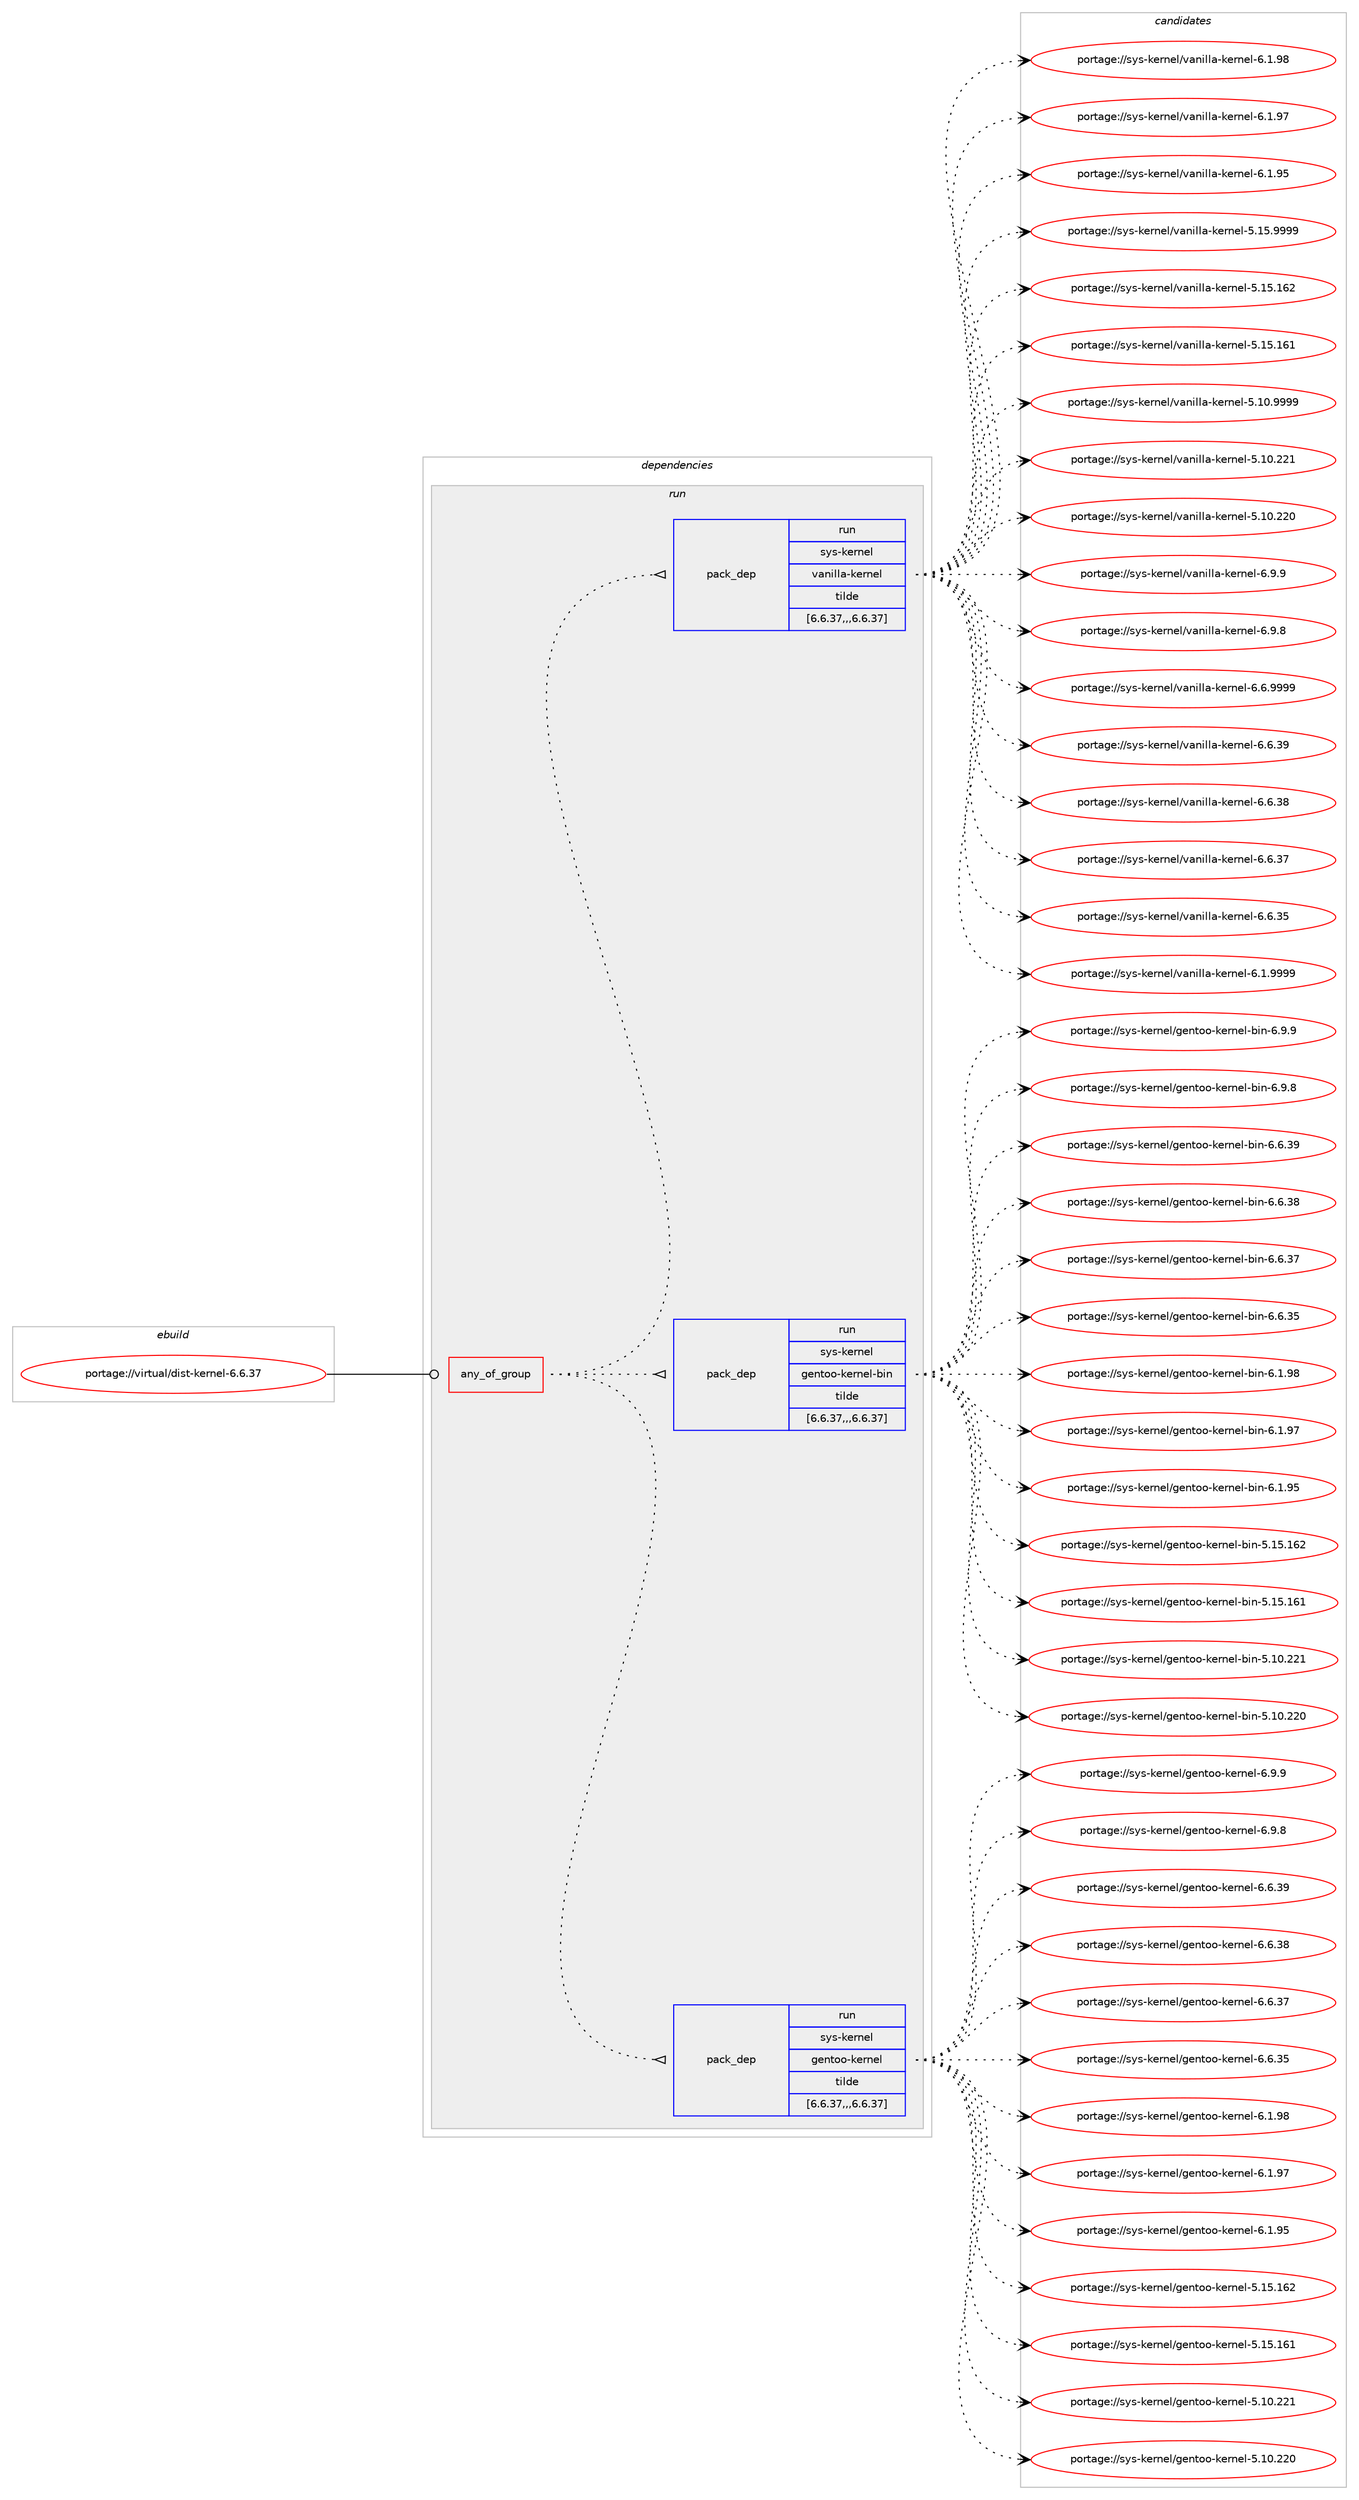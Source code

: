 digraph prolog {

# *************
# Graph options
# *************

newrank=true;
concentrate=true;
compound=true;
graph [rankdir=LR,fontname=Helvetica,fontsize=10,ranksep=1.5];#, ranksep=2.5, nodesep=0.2];
edge  [arrowhead=vee];
node  [fontname=Helvetica,fontsize=10];

# **********
# The ebuild
# **********

subgraph cluster_leftcol {
color=gray;
rank=same;
label=<<i>ebuild</i>>;
id [label="portage://virtual/dist-kernel-6.6.37", color=red, width=4, href="../virtual/dist-kernel-6.6.37.svg"];
}

# ****************
# The dependencies
# ****************

subgraph cluster_midcol {
color=gray;
label=<<i>dependencies</i>>;
subgraph cluster_compile {
fillcolor="#eeeeee";
style=filled;
label=<<i>compile</i>>;
}
subgraph cluster_compileandrun {
fillcolor="#eeeeee";
style=filled;
label=<<i>compile and run</i>>;
}
subgraph cluster_run {
fillcolor="#eeeeee";
style=filled;
label=<<i>run</i>>;
subgraph any20 {
dependency2709 [label=<<TABLE BORDER="0" CELLBORDER="1" CELLSPACING="0" CELLPADDING="4"><TR><TD CELLPADDING="10">any_of_group</TD></TR></TABLE>>, shape=none, color=red];subgraph pack2203 {
dependency2710 [label=<<TABLE BORDER="0" CELLBORDER="1" CELLSPACING="0" CELLPADDING="4" WIDTH="220"><TR><TD ROWSPAN="6" CELLPADDING="30">pack_dep</TD></TR><TR><TD WIDTH="110">run</TD></TR><TR><TD>sys-kernel</TD></TR><TR><TD>gentoo-kernel</TD></TR><TR><TD>tilde</TD></TR><TR><TD>[6.6.37,,,6.6.37]</TD></TR></TABLE>>, shape=none, color=blue];
}
dependency2709:e -> dependency2710:w [weight=20,style="dotted",arrowhead="oinv"];
subgraph pack2204 {
dependency2711 [label=<<TABLE BORDER="0" CELLBORDER="1" CELLSPACING="0" CELLPADDING="4" WIDTH="220"><TR><TD ROWSPAN="6" CELLPADDING="30">pack_dep</TD></TR><TR><TD WIDTH="110">run</TD></TR><TR><TD>sys-kernel</TD></TR><TR><TD>gentoo-kernel-bin</TD></TR><TR><TD>tilde</TD></TR><TR><TD>[6.6.37,,,6.6.37]</TD></TR></TABLE>>, shape=none, color=blue];
}
dependency2709:e -> dependency2711:w [weight=20,style="dotted",arrowhead="oinv"];
subgraph pack2205 {
dependency2712 [label=<<TABLE BORDER="0" CELLBORDER="1" CELLSPACING="0" CELLPADDING="4" WIDTH="220"><TR><TD ROWSPAN="6" CELLPADDING="30">pack_dep</TD></TR><TR><TD WIDTH="110">run</TD></TR><TR><TD>sys-kernel</TD></TR><TR><TD>vanilla-kernel</TD></TR><TR><TD>tilde</TD></TR><TR><TD>[6.6.37,,,6.6.37]</TD></TR></TABLE>>, shape=none, color=blue];
}
dependency2709:e -> dependency2712:w [weight=20,style="dotted",arrowhead="oinv"];
}
id:e -> dependency2709:w [weight=20,style="solid",arrowhead="odot"];
}
}

# **************
# The candidates
# **************

subgraph cluster_choices {
rank=same;
color=gray;
label=<<i>candidates</i>>;

subgraph choice2203 {
color=black;
nodesep=1;
choice115121115451071011141101011084710310111011611111145107101114110101108455446574657 [label="portage://sys-kernel/gentoo-kernel-6.9.9", color=red, width=4,href="../sys-kernel/gentoo-kernel-6.9.9.svg"];
choice115121115451071011141101011084710310111011611111145107101114110101108455446574656 [label="portage://sys-kernel/gentoo-kernel-6.9.8", color=red, width=4,href="../sys-kernel/gentoo-kernel-6.9.8.svg"];
choice11512111545107101114110101108471031011101161111114510710111411010110845544654465157 [label="portage://sys-kernel/gentoo-kernel-6.6.39", color=red, width=4,href="../sys-kernel/gentoo-kernel-6.6.39.svg"];
choice11512111545107101114110101108471031011101161111114510710111411010110845544654465156 [label="portage://sys-kernel/gentoo-kernel-6.6.38", color=red, width=4,href="../sys-kernel/gentoo-kernel-6.6.38.svg"];
choice11512111545107101114110101108471031011101161111114510710111411010110845544654465155 [label="portage://sys-kernel/gentoo-kernel-6.6.37", color=red, width=4,href="../sys-kernel/gentoo-kernel-6.6.37.svg"];
choice11512111545107101114110101108471031011101161111114510710111411010110845544654465153 [label="portage://sys-kernel/gentoo-kernel-6.6.35", color=red, width=4,href="../sys-kernel/gentoo-kernel-6.6.35.svg"];
choice11512111545107101114110101108471031011101161111114510710111411010110845544649465756 [label="portage://sys-kernel/gentoo-kernel-6.1.98", color=red, width=4,href="../sys-kernel/gentoo-kernel-6.1.98.svg"];
choice11512111545107101114110101108471031011101161111114510710111411010110845544649465755 [label="portage://sys-kernel/gentoo-kernel-6.1.97", color=red, width=4,href="../sys-kernel/gentoo-kernel-6.1.97.svg"];
choice11512111545107101114110101108471031011101161111114510710111411010110845544649465753 [label="portage://sys-kernel/gentoo-kernel-6.1.95", color=red, width=4,href="../sys-kernel/gentoo-kernel-6.1.95.svg"];
choice115121115451071011141101011084710310111011611111145107101114110101108455346495346495450 [label="portage://sys-kernel/gentoo-kernel-5.15.162", color=red, width=4,href="../sys-kernel/gentoo-kernel-5.15.162.svg"];
choice115121115451071011141101011084710310111011611111145107101114110101108455346495346495449 [label="portage://sys-kernel/gentoo-kernel-5.15.161", color=red, width=4,href="../sys-kernel/gentoo-kernel-5.15.161.svg"];
choice115121115451071011141101011084710310111011611111145107101114110101108455346494846505049 [label="portage://sys-kernel/gentoo-kernel-5.10.221", color=red, width=4,href="../sys-kernel/gentoo-kernel-5.10.221.svg"];
choice115121115451071011141101011084710310111011611111145107101114110101108455346494846505048 [label="portage://sys-kernel/gentoo-kernel-5.10.220", color=red, width=4,href="../sys-kernel/gentoo-kernel-5.10.220.svg"];
dependency2710:e -> choice115121115451071011141101011084710310111011611111145107101114110101108455446574657:w [style=dotted,weight="100"];
dependency2710:e -> choice115121115451071011141101011084710310111011611111145107101114110101108455446574656:w [style=dotted,weight="100"];
dependency2710:e -> choice11512111545107101114110101108471031011101161111114510710111411010110845544654465157:w [style=dotted,weight="100"];
dependency2710:e -> choice11512111545107101114110101108471031011101161111114510710111411010110845544654465156:w [style=dotted,weight="100"];
dependency2710:e -> choice11512111545107101114110101108471031011101161111114510710111411010110845544654465155:w [style=dotted,weight="100"];
dependency2710:e -> choice11512111545107101114110101108471031011101161111114510710111411010110845544654465153:w [style=dotted,weight="100"];
dependency2710:e -> choice11512111545107101114110101108471031011101161111114510710111411010110845544649465756:w [style=dotted,weight="100"];
dependency2710:e -> choice11512111545107101114110101108471031011101161111114510710111411010110845544649465755:w [style=dotted,weight="100"];
dependency2710:e -> choice11512111545107101114110101108471031011101161111114510710111411010110845544649465753:w [style=dotted,weight="100"];
dependency2710:e -> choice115121115451071011141101011084710310111011611111145107101114110101108455346495346495450:w [style=dotted,weight="100"];
dependency2710:e -> choice115121115451071011141101011084710310111011611111145107101114110101108455346495346495449:w [style=dotted,weight="100"];
dependency2710:e -> choice115121115451071011141101011084710310111011611111145107101114110101108455346494846505049:w [style=dotted,weight="100"];
dependency2710:e -> choice115121115451071011141101011084710310111011611111145107101114110101108455346494846505048:w [style=dotted,weight="100"];
}
subgraph choice2204 {
color=black;
nodesep=1;
choice1151211154510710111411010110847103101110116111111451071011141101011084598105110455446574657 [label="portage://sys-kernel/gentoo-kernel-bin-6.9.9", color=red, width=4,href="../sys-kernel/gentoo-kernel-bin-6.9.9.svg"];
choice1151211154510710111411010110847103101110116111111451071011141101011084598105110455446574656 [label="portage://sys-kernel/gentoo-kernel-bin-6.9.8", color=red, width=4,href="../sys-kernel/gentoo-kernel-bin-6.9.8.svg"];
choice115121115451071011141101011084710310111011611111145107101114110101108459810511045544654465157 [label="portage://sys-kernel/gentoo-kernel-bin-6.6.39", color=red, width=4,href="../sys-kernel/gentoo-kernel-bin-6.6.39.svg"];
choice115121115451071011141101011084710310111011611111145107101114110101108459810511045544654465156 [label="portage://sys-kernel/gentoo-kernel-bin-6.6.38", color=red, width=4,href="../sys-kernel/gentoo-kernel-bin-6.6.38.svg"];
choice115121115451071011141101011084710310111011611111145107101114110101108459810511045544654465155 [label="portage://sys-kernel/gentoo-kernel-bin-6.6.37", color=red, width=4,href="../sys-kernel/gentoo-kernel-bin-6.6.37.svg"];
choice115121115451071011141101011084710310111011611111145107101114110101108459810511045544654465153 [label="portage://sys-kernel/gentoo-kernel-bin-6.6.35", color=red, width=4,href="../sys-kernel/gentoo-kernel-bin-6.6.35.svg"];
choice115121115451071011141101011084710310111011611111145107101114110101108459810511045544649465756 [label="portage://sys-kernel/gentoo-kernel-bin-6.1.98", color=red, width=4,href="../sys-kernel/gentoo-kernel-bin-6.1.98.svg"];
choice115121115451071011141101011084710310111011611111145107101114110101108459810511045544649465755 [label="portage://sys-kernel/gentoo-kernel-bin-6.1.97", color=red, width=4,href="../sys-kernel/gentoo-kernel-bin-6.1.97.svg"];
choice115121115451071011141101011084710310111011611111145107101114110101108459810511045544649465753 [label="portage://sys-kernel/gentoo-kernel-bin-6.1.95", color=red, width=4,href="../sys-kernel/gentoo-kernel-bin-6.1.95.svg"];
choice1151211154510710111411010110847103101110116111111451071011141101011084598105110455346495346495450 [label="portage://sys-kernel/gentoo-kernel-bin-5.15.162", color=red, width=4,href="../sys-kernel/gentoo-kernel-bin-5.15.162.svg"];
choice1151211154510710111411010110847103101110116111111451071011141101011084598105110455346495346495449 [label="portage://sys-kernel/gentoo-kernel-bin-5.15.161", color=red, width=4,href="../sys-kernel/gentoo-kernel-bin-5.15.161.svg"];
choice1151211154510710111411010110847103101110116111111451071011141101011084598105110455346494846505049 [label="portage://sys-kernel/gentoo-kernel-bin-5.10.221", color=red, width=4,href="../sys-kernel/gentoo-kernel-bin-5.10.221.svg"];
choice1151211154510710111411010110847103101110116111111451071011141101011084598105110455346494846505048 [label="portage://sys-kernel/gentoo-kernel-bin-5.10.220", color=red, width=4,href="../sys-kernel/gentoo-kernel-bin-5.10.220.svg"];
dependency2711:e -> choice1151211154510710111411010110847103101110116111111451071011141101011084598105110455446574657:w [style=dotted,weight="100"];
dependency2711:e -> choice1151211154510710111411010110847103101110116111111451071011141101011084598105110455446574656:w [style=dotted,weight="100"];
dependency2711:e -> choice115121115451071011141101011084710310111011611111145107101114110101108459810511045544654465157:w [style=dotted,weight="100"];
dependency2711:e -> choice115121115451071011141101011084710310111011611111145107101114110101108459810511045544654465156:w [style=dotted,weight="100"];
dependency2711:e -> choice115121115451071011141101011084710310111011611111145107101114110101108459810511045544654465155:w [style=dotted,weight="100"];
dependency2711:e -> choice115121115451071011141101011084710310111011611111145107101114110101108459810511045544654465153:w [style=dotted,weight="100"];
dependency2711:e -> choice115121115451071011141101011084710310111011611111145107101114110101108459810511045544649465756:w [style=dotted,weight="100"];
dependency2711:e -> choice115121115451071011141101011084710310111011611111145107101114110101108459810511045544649465755:w [style=dotted,weight="100"];
dependency2711:e -> choice115121115451071011141101011084710310111011611111145107101114110101108459810511045544649465753:w [style=dotted,weight="100"];
dependency2711:e -> choice1151211154510710111411010110847103101110116111111451071011141101011084598105110455346495346495450:w [style=dotted,weight="100"];
dependency2711:e -> choice1151211154510710111411010110847103101110116111111451071011141101011084598105110455346495346495449:w [style=dotted,weight="100"];
dependency2711:e -> choice1151211154510710111411010110847103101110116111111451071011141101011084598105110455346494846505049:w [style=dotted,weight="100"];
dependency2711:e -> choice1151211154510710111411010110847103101110116111111451071011141101011084598105110455346494846505048:w [style=dotted,weight="100"];
}
subgraph choice2205 {
color=black;
nodesep=1;
choice1151211154510710111411010110847118971101051081089745107101114110101108455446574657 [label="portage://sys-kernel/vanilla-kernel-6.9.9", color=red, width=4,href="../sys-kernel/vanilla-kernel-6.9.9.svg"];
choice1151211154510710111411010110847118971101051081089745107101114110101108455446574656 [label="portage://sys-kernel/vanilla-kernel-6.9.8", color=red, width=4,href="../sys-kernel/vanilla-kernel-6.9.8.svg"];
choice1151211154510710111411010110847118971101051081089745107101114110101108455446544657575757 [label="portage://sys-kernel/vanilla-kernel-6.6.9999", color=red, width=4,href="../sys-kernel/vanilla-kernel-6.6.9999.svg"];
choice115121115451071011141101011084711897110105108108974510710111411010110845544654465157 [label="portage://sys-kernel/vanilla-kernel-6.6.39", color=red, width=4,href="../sys-kernel/vanilla-kernel-6.6.39.svg"];
choice115121115451071011141101011084711897110105108108974510710111411010110845544654465156 [label="portage://sys-kernel/vanilla-kernel-6.6.38", color=red, width=4,href="../sys-kernel/vanilla-kernel-6.6.38.svg"];
choice115121115451071011141101011084711897110105108108974510710111411010110845544654465155 [label="portage://sys-kernel/vanilla-kernel-6.6.37", color=red, width=4,href="../sys-kernel/vanilla-kernel-6.6.37.svg"];
choice115121115451071011141101011084711897110105108108974510710111411010110845544654465153 [label="portage://sys-kernel/vanilla-kernel-6.6.35", color=red, width=4,href="../sys-kernel/vanilla-kernel-6.6.35.svg"];
choice1151211154510710111411010110847118971101051081089745107101114110101108455446494657575757 [label="portage://sys-kernel/vanilla-kernel-6.1.9999", color=red, width=4,href="../sys-kernel/vanilla-kernel-6.1.9999.svg"];
choice115121115451071011141101011084711897110105108108974510710111411010110845544649465756 [label="portage://sys-kernel/vanilla-kernel-6.1.98", color=red, width=4,href="../sys-kernel/vanilla-kernel-6.1.98.svg"];
choice115121115451071011141101011084711897110105108108974510710111411010110845544649465755 [label="portage://sys-kernel/vanilla-kernel-6.1.97", color=red, width=4,href="../sys-kernel/vanilla-kernel-6.1.97.svg"];
choice115121115451071011141101011084711897110105108108974510710111411010110845544649465753 [label="portage://sys-kernel/vanilla-kernel-6.1.95", color=red, width=4,href="../sys-kernel/vanilla-kernel-6.1.95.svg"];
choice115121115451071011141101011084711897110105108108974510710111411010110845534649534657575757 [label="portage://sys-kernel/vanilla-kernel-5.15.9999", color=red, width=4,href="../sys-kernel/vanilla-kernel-5.15.9999.svg"];
choice1151211154510710111411010110847118971101051081089745107101114110101108455346495346495450 [label="portage://sys-kernel/vanilla-kernel-5.15.162", color=red, width=4,href="../sys-kernel/vanilla-kernel-5.15.162.svg"];
choice1151211154510710111411010110847118971101051081089745107101114110101108455346495346495449 [label="portage://sys-kernel/vanilla-kernel-5.15.161", color=red, width=4,href="../sys-kernel/vanilla-kernel-5.15.161.svg"];
choice115121115451071011141101011084711897110105108108974510710111411010110845534649484657575757 [label="portage://sys-kernel/vanilla-kernel-5.10.9999", color=red, width=4,href="../sys-kernel/vanilla-kernel-5.10.9999.svg"];
choice1151211154510710111411010110847118971101051081089745107101114110101108455346494846505049 [label="portage://sys-kernel/vanilla-kernel-5.10.221", color=red, width=4,href="../sys-kernel/vanilla-kernel-5.10.221.svg"];
choice1151211154510710111411010110847118971101051081089745107101114110101108455346494846505048 [label="portage://sys-kernel/vanilla-kernel-5.10.220", color=red, width=4,href="../sys-kernel/vanilla-kernel-5.10.220.svg"];
dependency2712:e -> choice1151211154510710111411010110847118971101051081089745107101114110101108455446574657:w [style=dotted,weight="100"];
dependency2712:e -> choice1151211154510710111411010110847118971101051081089745107101114110101108455446574656:w [style=dotted,weight="100"];
dependency2712:e -> choice1151211154510710111411010110847118971101051081089745107101114110101108455446544657575757:w [style=dotted,weight="100"];
dependency2712:e -> choice115121115451071011141101011084711897110105108108974510710111411010110845544654465157:w [style=dotted,weight="100"];
dependency2712:e -> choice115121115451071011141101011084711897110105108108974510710111411010110845544654465156:w [style=dotted,weight="100"];
dependency2712:e -> choice115121115451071011141101011084711897110105108108974510710111411010110845544654465155:w [style=dotted,weight="100"];
dependency2712:e -> choice115121115451071011141101011084711897110105108108974510710111411010110845544654465153:w [style=dotted,weight="100"];
dependency2712:e -> choice1151211154510710111411010110847118971101051081089745107101114110101108455446494657575757:w [style=dotted,weight="100"];
dependency2712:e -> choice115121115451071011141101011084711897110105108108974510710111411010110845544649465756:w [style=dotted,weight="100"];
dependency2712:e -> choice115121115451071011141101011084711897110105108108974510710111411010110845544649465755:w [style=dotted,weight="100"];
dependency2712:e -> choice115121115451071011141101011084711897110105108108974510710111411010110845544649465753:w [style=dotted,weight="100"];
dependency2712:e -> choice115121115451071011141101011084711897110105108108974510710111411010110845534649534657575757:w [style=dotted,weight="100"];
dependency2712:e -> choice1151211154510710111411010110847118971101051081089745107101114110101108455346495346495450:w [style=dotted,weight="100"];
dependency2712:e -> choice1151211154510710111411010110847118971101051081089745107101114110101108455346495346495449:w [style=dotted,weight="100"];
dependency2712:e -> choice115121115451071011141101011084711897110105108108974510710111411010110845534649484657575757:w [style=dotted,weight="100"];
dependency2712:e -> choice1151211154510710111411010110847118971101051081089745107101114110101108455346494846505049:w [style=dotted,weight="100"];
dependency2712:e -> choice1151211154510710111411010110847118971101051081089745107101114110101108455346494846505048:w [style=dotted,weight="100"];
}
}

}
